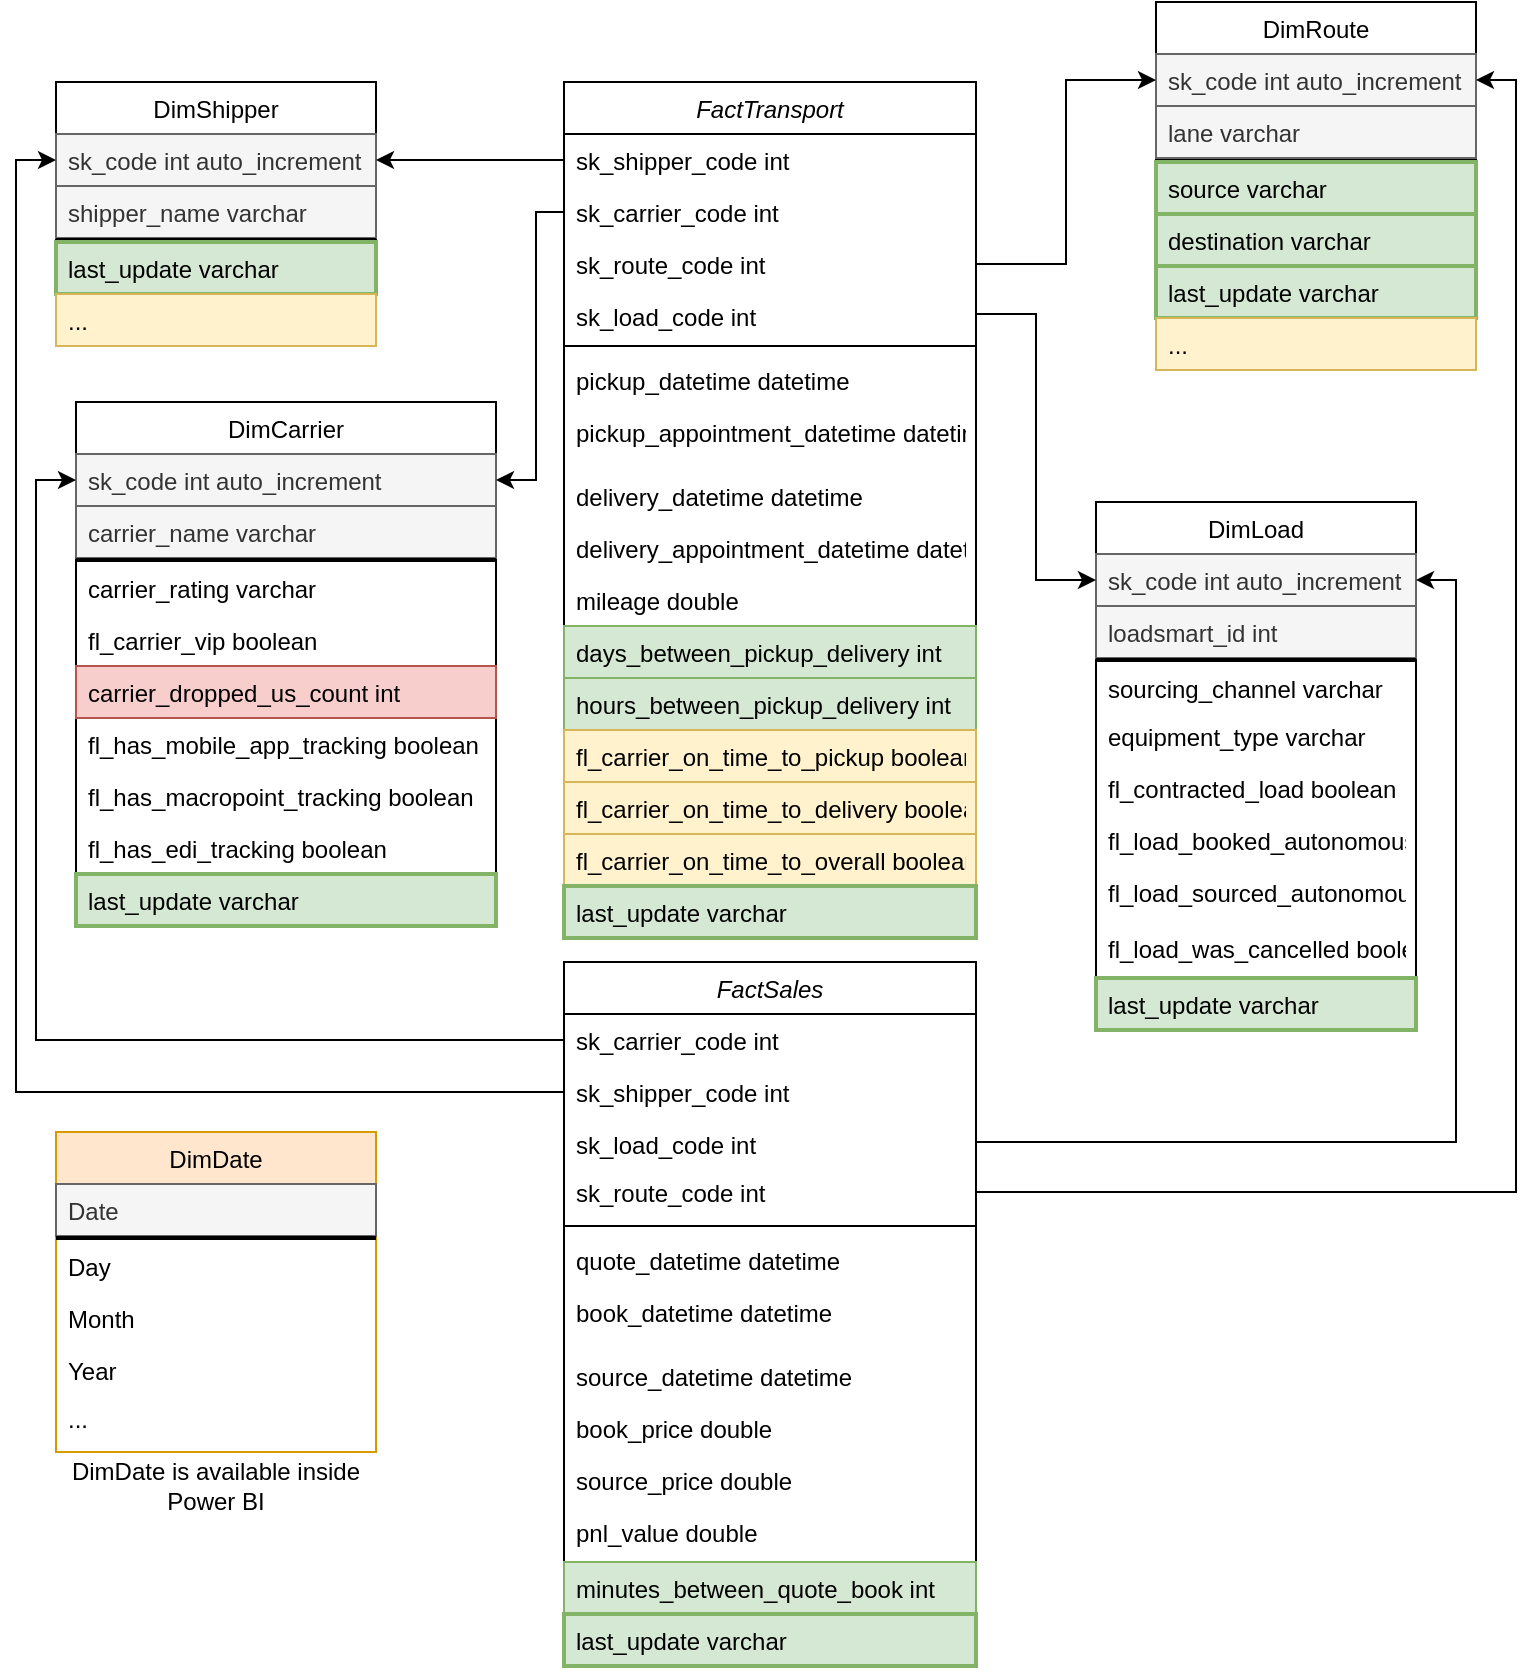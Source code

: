 <mxfile version="14.5.3" type="device" pages="2"><diagram id="C5RBs43oDa-KdzZeNtuy" name="MER"><mxGraphModel dx="1038" dy="588" grid="1" gridSize="10" guides="1" tooltips="1" connect="1" arrows="1" fold="1" page="1" pageScale="1" pageWidth="827" pageHeight="1169" math="0" shadow="0"><root><mxCell id="WIyWlLk6GJQsqaUBKTNV-0"/><mxCell id="WIyWlLk6GJQsqaUBKTNV-1" parent="WIyWlLk6GJQsqaUBKTNV-0"/><mxCell id="zkfFHV4jXpPFQw0GAbJ--0" value="FactTransport" style="swimlane;fontStyle=2;align=center;verticalAlign=top;childLayout=stackLayout;horizontal=1;startSize=26;horizontalStack=0;resizeParent=1;resizeLast=0;collapsible=1;marginBottom=0;rounded=0;shadow=0;strokeWidth=1;" parent="WIyWlLk6GJQsqaUBKTNV-1" vertex="1"><mxGeometry x="324" y="50" width="206" height="428" as="geometry"><mxRectangle x="230" y="140" width="160" height="26" as="alternateBounds"/></mxGeometry></mxCell><mxCell id="zkfFHV4jXpPFQw0GAbJ--1" value="sk_shipper_code int" style="text;align=left;verticalAlign=top;spacingLeft=4;spacingRight=4;overflow=hidden;rotatable=0;points=[[0,0.5],[1,0.5]];portConstraint=eastwest;" parent="zkfFHV4jXpPFQw0GAbJ--0" vertex="1"><mxGeometry y="26" width="206" height="26" as="geometry"/></mxCell><mxCell id="zkfFHV4jXpPFQw0GAbJ--2" value="sk_carrier_code int" style="text;align=left;verticalAlign=top;spacingLeft=4;spacingRight=4;overflow=hidden;rotatable=0;points=[[0,0.5],[1,0.5]];portConstraint=eastwest;rounded=0;shadow=0;html=0;" parent="zkfFHV4jXpPFQw0GAbJ--0" vertex="1"><mxGeometry y="52" width="206" height="26" as="geometry"/></mxCell><mxCell id="zkfFHV4jXpPFQw0GAbJ--3" value="sk_route_code int" style="text;align=left;verticalAlign=top;spacingLeft=4;spacingRight=4;overflow=hidden;rotatable=0;points=[[0,0.5],[1,0.5]];portConstraint=eastwest;rounded=0;shadow=0;html=0;" parent="zkfFHV4jXpPFQw0GAbJ--0" vertex="1"><mxGeometry y="78" width="206" height="26" as="geometry"/></mxCell><mxCell id="zkfFHV4jXpPFQw0GAbJ--5" value="sk_load_code int" style="text;align=left;verticalAlign=top;spacingLeft=4;spacingRight=4;overflow=hidden;rotatable=0;points=[[0,0.5],[1,0.5]];portConstraint=eastwest;" parent="zkfFHV4jXpPFQw0GAbJ--0" vertex="1"><mxGeometry y="104" width="206" height="24" as="geometry"/></mxCell><mxCell id="zkfFHV4jXpPFQw0GAbJ--4" value="" style="line;html=1;strokeWidth=1;align=left;verticalAlign=middle;spacingTop=-1;spacingLeft=3;spacingRight=3;rotatable=0;labelPosition=right;points=[];portConstraint=eastwest;" parent="zkfFHV4jXpPFQw0GAbJ--0" vertex="1"><mxGeometry y="128" width="206" height="8" as="geometry"/></mxCell><mxCell id="kahhNWTmAZbVwFqfpcg2-37" value="pickup_datetime datetime" style="text;align=left;verticalAlign=top;spacingLeft=4;spacingRight=4;overflow=hidden;rotatable=0;points=[[0,0.5],[1,0.5]];portConstraint=eastwest;" parent="zkfFHV4jXpPFQw0GAbJ--0" vertex="1"><mxGeometry y="136" width="206" height="26" as="geometry"/></mxCell><mxCell id="kahhNWTmAZbVwFqfpcg2-38" value="pickup_appointment_datetime datetime" style="text;align=left;verticalAlign=top;spacingLeft=4;spacingRight=4;overflow=hidden;rotatable=0;points=[[0,0.5],[1,0.5]];portConstraint=eastwest;" parent="zkfFHV4jXpPFQw0GAbJ--0" vertex="1"><mxGeometry y="162" width="206" height="32" as="geometry"/></mxCell><mxCell id="kahhNWTmAZbVwFqfpcg2-40" value="delivery_datetime datetime" style="text;align=left;verticalAlign=top;spacingLeft=4;spacingRight=4;overflow=hidden;rotatable=0;points=[[0,0.5],[1,0.5]];portConstraint=eastwest;" parent="zkfFHV4jXpPFQw0GAbJ--0" vertex="1"><mxGeometry y="194" width="206" height="26" as="geometry"/></mxCell><mxCell id="kahhNWTmAZbVwFqfpcg2-41" value="delivery_appointment_datetime datetime" style="text;align=left;verticalAlign=top;spacingLeft=4;spacingRight=4;overflow=hidden;rotatable=0;points=[[0,0.5],[1,0.5]];portConstraint=eastwest;" parent="zkfFHV4jXpPFQw0GAbJ--0" vertex="1"><mxGeometry y="220" width="206" height="26" as="geometry"/></mxCell><mxCell id="kahhNWTmAZbVwFqfpcg2-39" value="mileage double" style="text;align=left;verticalAlign=top;spacingLeft=4;spacingRight=4;overflow=hidden;rotatable=0;points=[[0,0.5],[1,0.5]];portConstraint=eastwest;" parent="zkfFHV4jXpPFQw0GAbJ--0" vertex="1"><mxGeometry y="246" width="206" height="26" as="geometry"/></mxCell><mxCell id="QaoWQfxXfkAHLLuFUvMA-0" value="days_between_pickup_delivery int" style="text;align=left;verticalAlign=top;spacingLeft=4;spacingRight=4;overflow=hidden;rotatable=0;points=[[0,0.5],[1,0.5]];portConstraint=eastwest;fillColor=#d5e8d4;strokeColor=#82b366;" parent="zkfFHV4jXpPFQw0GAbJ--0" vertex="1"><mxGeometry y="272" width="206" height="26" as="geometry"/></mxCell><mxCell id="QaoWQfxXfkAHLLuFUvMA-1" value="hours_between_pickup_delivery int" style="text;align=left;verticalAlign=top;spacingLeft=4;spacingRight=4;overflow=hidden;rotatable=0;points=[[0,0.5],[1,0.5]];portConstraint=eastwest;fillColor=#d5e8d4;strokeColor=#82b366;" parent="zkfFHV4jXpPFQw0GAbJ--0" vertex="1"><mxGeometry y="298" width="206" height="26" as="geometry"/></mxCell><mxCell id="bUFnBu-8N1yht8x7lUUa-8" value="fl_carrier_on_time_to_pickup boolean" style="text;align=left;verticalAlign=top;spacingLeft=4;spacingRight=4;overflow=hidden;rotatable=0;points=[[0,0.5],[1,0.5]];portConstraint=eastwest;fillColor=#fff2cc;strokeColor=#d6b656;" vertex="1" parent="zkfFHV4jXpPFQw0GAbJ--0"><mxGeometry y="324" width="206" height="26" as="geometry"/></mxCell><mxCell id="bUFnBu-8N1yht8x7lUUa-9" value="fl_carrier_on_time_to_delivery boolean" style="text;align=left;verticalAlign=top;spacingLeft=4;spacingRight=4;overflow=hidden;rotatable=0;points=[[0,0.5],[1,0.5]];portConstraint=eastwest;fillColor=#fff2cc;strokeColor=#d6b656;" vertex="1" parent="zkfFHV4jXpPFQw0GAbJ--0"><mxGeometry y="350" width="206" height="26" as="geometry"/></mxCell><mxCell id="bUFnBu-8N1yht8x7lUUa-10" value="fl_carrier_on_time_to_overall boolean" style="text;align=left;verticalAlign=top;spacingLeft=4;spacingRight=4;overflow=hidden;rotatable=0;points=[[0,0.5],[1,0.5]];portConstraint=eastwest;fillColor=#fff2cc;strokeColor=#d6b656;" vertex="1" parent="zkfFHV4jXpPFQw0GAbJ--0"><mxGeometry y="376" width="206" height="26" as="geometry"/></mxCell><mxCell id="iOSBqFvSxWvEllVt8n0C-1" value="last_update varchar" style="text;align=left;verticalAlign=top;spacingLeft=4;spacingRight=4;overflow=hidden;rotatable=0;points=[[0,0.5],[1,0.5]];portConstraint=eastwest;strokeWidth=2;fillColor=#d5e8d4;strokeColor=#82b366;" vertex="1" parent="zkfFHV4jXpPFQw0GAbJ--0"><mxGeometry y="402" width="206" height="26" as="geometry"/></mxCell><mxCell id="zkfFHV4jXpPFQw0GAbJ--6" value="DimLoad" style="swimlane;fontStyle=0;align=center;verticalAlign=top;childLayout=stackLayout;horizontal=1;startSize=26;horizontalStack=0;resizeParent=1;resizeLast=0;collapsible=1;marginBottom=0;rounded=0;shadow=0;strokeWidth=1;" parent="WIyWlLk6GJQsqaUBKTNV-1" vertex="1"><mxGeometry x="590" y="260" width="160" height="264" as="geometry"><mxRectangle x="130" y="380" width="160" height="26" as="alternateBounds"/></mxGeometry></mxCell><mxCell id="zkfFHV4jXpPFQw0GAbJ--7" value="sk_code int auto_increment" style="text;align=left;verticalAlign=top;spacingLeft=4;spacingRight=4;overflow=hidden;rotatable=0;points=[[0,0.5],[1,0.5]];portConstraint=eastwest;fillColor=#f5f5f5;strokeColor=#666666;fontColor=#333333;" parent="zkfFHV4jXpPFQw0GAbJ--6" vertex="1"><mxGeometry y="26" width="160" height="26" as="geometry"/></mxCell><mxCell id="kahhNWTmAZbVwFqfpcg2-18" value="loadsmart_id int" style="text;align=left;verticalAlign=top;spacingLeft=4;spacingRight=4;overflow=hidden;rotatable=0;points=[[0,0.5],[1,0.5]];portConstraint=eastwest;fillColor=#f5f5f5;strokeColor=#666666;fontColor=#333333;" parent="zkfFHV4jXpPFQw0GAbJ--6" vertex="1"><mxGeometry y="52" width="160" height="26" as="geometry"/></mxCell><mxCell id="zkfFHV4jXpPFQw0GAbJ--9" value="" style="line;html=1;strokeWidth=2;align=left;verticalAlign=middle;spacingTop=-1;spacingLeft=3;spacingRight=3;rotatable=0;labelPosition=right;points=[];portConstraint=eastwest;" parent="zkfFHV4jXpPFQw0GAbJ--6" vertex="1"><mxGeometry y="78" width="160" height="2" as="geometry"/></mxCell><mxCell id="kahhNWTmAZbVwFqfpcg2-31" value="sourcing_channel varchar" style="text;align=left;verticalAlign=top;spacingLeft=4;spacingRight=4;overflow=hidden;rotatable=0;points=[[0,0.5],[1,0.5]];portConstraint=eastwest;" parent="zkfFHV4jXpPFQw0GAbJ--6" vertex="1"><mxGeometry y="80" width="160" height="24" as="geometry"/></mxCell><mxCell id="kahhNWTmAZbVwFqfpcg2-30" value="equipment_type varchar" style="text;align=left;verticalAlign=top;spacingLeft=4;spacingRight=4;overflow=hidden;rotatable=0;points=[[0,0.5],[1,0.5]];portConstraint=eastwest;strokeWidth=2;" parent="zkfFHV4jXpPFQw0GAbJ--6" vertex="1"><mxGeometry y="104" width="160" height="26" as="geometry"/></mxCell><mxCell id="zkfFHV4jXpPFQw0GAbJ--11" value="fl_contracted_load boolean" style="text;align=left;verticalAlign=top;spacingLeft=4;spacingRight=4;overflow=hidden;rotatable=0;points=[[0,0.5],[1,0.5]];portConstraint=eastwest;" parent="zkfFHV4jXpPFQw0GAbJ--6" vertex="1"><mxGeometry y="130" width="160" height="26" as="geometry"/></mxCell><mxCell id="kahhNWTmAZbVwFqfpcg2-1" value="fl_load_booked_autonomously boolean" style="text;align=left;verticalAlign=top;spacingLeft=4;spacingRight=4;overflow=hidden;rotatable=0;points=[[0,0.5],[1,0.5]];portConstraint=eastwest;" parent="zkfFHV4jXpPFQw0GAbJ--6" vertex="1"><mxGeometry y="156" width="160" height="26" as="geometry"/></mxCell><mxCell id="kahhNWTmAZbVwFqfpcg2-0" value="fl_load_sourced_autonomously boolean" style="text;align=left;verticalAlign=top;spacingLeft=4;spacingRight=4;overflow=hidden;rotatable=0;points=[[0,0.5],[1,0.5]];portConstraint=eastwest;" parent="zkfFHV4jXpPFQw0GAbJ--6" vertex="1"><mxGeometry y="182" width="160" height="28" as="geometry"/></mxCell><mxCell id="kahhNWTmAZbVwFqfpcg2-28" value="fl_load_was_cancelled boolean" style="text;align=left;verticalAlign=top;spacingLeft=4;spacingRight=4;overflow=hidden;rotatable=0;points=[[0,0.5],[1,0.5]];portConstraint=eastwest;" parent="zkfFHV4jXpPFQw0GAbJ--6" vertex="1"><mxGeometry y="210" width="160" height="28" as="geometry"/></mxCell><mxCell id="bUFnBu-8N1yht8x7lUUa-2" value="last_update varchar" style="text;align=left;verticalAlign=top;spacingLeft=4;spacingRight=4;overflow=hidden;rotatable=0;points=[[0,0.5],[1,0.5]];portConstraint=eastwest;strokeWidth=2;fillColor=#d5e8d4;strokeColor=#82b366;" vertex="1" parent="zkfFHV4jXpPFQw0GAbJ--6"><mxGeometry y="238" width="160" height="26" as="geometry"/></mxCell><mxCell id="zkfFHV4jXpPFQw0GAbJ--17" value="DimRoute" style="swimlane;fontStyle=0;align=center;verticalAlign=top;childLayout=stackLayout;horizontal=1;startSize=26;horizontalStack=0;resizeParent=1;resizeLast=0;collapsible=1;marginBottom=0;rounded=0;shadow=0;strokeWidth=1;" parent="WIyWlLk6GJQsqaUBKTNV-1" vertex="1"><mxGeometry x="620" y="10" width="160" height="184" as="geometry"><mxRectangle x="550" y="140" width="160" height="26" as="alternateBounds"/></mxGeometry></mxCell><mxCell id="zkfFHV4jXpPFQw0GAbJ--18" value="sk_code int auto_increment" style="text;align=left;verticalAlign=top;spacingLeft=4;spacingRight=4;overflow=hidden;rotatable=0;points=[[0,0.5],[1,0.5]];portConstraint=eastwest;fillColor=#f5f5f5;strokeColor=#666666;fontColor=#333333;" parent="zkfFHV4jXpPFQw0GAbJ--17" vertex="1"><mxGeometry y="26" width="160" height="26" as="geometry"/></mxCell><mxCell id="kahhNWTmAZbVwFqfpcg2-17" value="lane varchar" style="text;align=left;verticalAlign=top;spacingLeft=4;spacingRight=4;overflow=hidden;rotatable=0;points=[[0,0.5],[1,0.5]];portConstraint=eastwest;fillColor=#f5f5f5;strokeColor=#666666;fontColor=#333333;" parent="zkfFHV4jXpPFQw0GAbJ--17" vertex="1"><mxGeometry y="52" width="160" height="26" as="geometry"/></mxCell><mxCell id="zkfFHV4jXpPFQw0GAbJ--23" value="" style="line;html=1;strokeWidth=1;align=left;verticalAlign=middle;spacingTop=-1;spacingLeft=3;spacingRight=3;rotatable=0;labelPosition=right;points=[];portConstraint=eastwest;" parent="zkfFHV4jXpPFQw0GAbJ--17" vertex="1"><mxGeometry y="78" width="160" height="2" as="geometry"/></mxCell><mxCell id="ELLx0MrNg1ZG30hi0I_8-11" value="source varchar" style="text;align=left;verticalAlign=top;spacingLeft=4;spacingRight=4;overflow=hidden;rotatable=0;points=[[0,0.5],[1,0.5]];portConstraint=eastwest;strokeWidth=2;fillColor=#d5e8d4;strokeColor=#82b366;" parent="zkfFHV4jXpPFQw0GAbJ--17" vertex="1"><mxGeometry y="80" width="160" height="26" as="geometry"/></mxCell><mxCell id="bUFnBu-8N1yht8x7lUUa-0" value="destination varchar" style="text;align=left;verticalAlign=top;spacingLeft=4;spacingRight=4;overflow=hidden;rotatable=0;points=[[0,0.5],[1,0.5]];portConstraint=eastwest;strokeWidth=2;fillColor=#d5e8d4;strokeColor=#82b366;" vertex="1" parent="zkfFHV4jXpPFQw0GAbJ--17"><mxGeometry y="106" width="160" height="26" as="geometry"/></mxCell><mxCell id="bUFnBu-8N1yht8x7lUUa-1" value="last_update varchar" style="text;align=left;verticalAlign=top;spacingLeft=4;spacingRight=4;overflow=hidden;rotatable=0;points=[[0,0.5],[1,0.5]];portConstraint=eastwest;strokeWidth=2;fillColor=#d5e8d4;strokeColor=#82b366;" vertex="1" parent="zkfFHV4jXpPFQw0GAbJ--17"><mxGeometry y="132" width="160" height="26" as="geometry"/></mxCell><mxCell id="bUFnBu-8N1yht8x7lUUa-5" value="..." style="text;align=left;verticalAlign=top;spacingLeft=4;spacingRight=4;overflow=hidden;rotatable=0;points=[[0,0.5],[1,0.5]];portConstraint=eastwest;fillColor=#fff2cc;strokeColor=#d6b656;" vertex="1" parent="zkfFHV4jXpPFQw0GAbJ--17"><mxGeometry y="158" width="160" height="26" as="geometry"/></mxCell><mxCell id="ELLx0MrNg1ZG30hi0I_8-0" value="DimCarrier" style="swimlane;fontStyle=0;align=center;verticalAlign=top;childLayout=stackLayout;horizontal=1;startSize=26;horizontalStack=0;resizeParent=1;resizeLast=0;collapsible=1;marginBottom=0;rounded=0;shadow=0;strokeWidth=1;" parent="WIyWlLk6GJQsqaUBKTNV-1" vertex="1"><mxGeometry x="80" y="210" width="210" height="262" as="geometry"><mxRectangle x="340" y="380" width="170" height="26" as="alternateBounds"/></mxGeometry></mxCell><mxCell id="ELLx0MrNg1ZG30hi0I_8-1" value="sk_code int auto_increment" style="text;align=left;verticalAlign=top;spacingLeft=4;spacingRight=4;overflow=hidden;rotatable=0;points=[[0,0.5],[1,0.5]];portConstraint=eastwest;fillColor=#f5f5f5;strokeColor=#666666;fontColor=#333333;" parent="ELLx0MrNg1ZG30hi0I_8-0" vertex="1"><mxGeometry y="26" width="210" height="26" as="geometry"/></mxCell><mxCell id="kahhNWTmAZbVwFqfpcg2-19" value="carrier_name varchar" style="text;align=left;verticalAlign=top;spacingLeft=4;spacingRight=4;overflow=hidden;rotatable=0;points=[[0,0.5],[1,0.5]];portConstraint=eastwest;fillColor=#f5f5f5;strokeColor=#666666;fontColor=#333333;" parent="ELLx0MrNg1ZG30hi0I_8-0" vertex="1"><mxGeometry y="52" width="210" height="26" as="geometry"/></mxCell><mxCell id="ELLx0MrNg1ZG30hi0I_8-2" value="" style="line;html=1;strokeWidth=2;align=left;verticalAlign=middle;spacingTop=-1;spacingLeft=3;spacingRight=3;rotatable=0;labelPosition=right;points=[];portConstraint=eastwest;" parent="ELLx0MrNg1ZG30hi0I_8-0" vertex="1"><mxGeometry y="78" width="210" height="2" as="geometry"/></mxCell><mxCell id="kahhNWTmAZbVwFqfpcg2-11" value="carrier_rating varchar" style="text;align=left;verticalAlign=top;spacingLeft=4;spacingRight=4;overflow=hidden;rotatable=0;points=[[0,0.5],[1,0.5]];portConstraint=eastwest;" parent="ELLx0MrNg1ZG30hi0I_8-0" vertex="1"><mxGeometry y="80" width="210" height="26" as="geometry"/></mxCell><mxCell id="kahhNWTmAZbVwFqfpcg2-9" value="fl_carrier_vip boolean" style="text;align=left;verticalAlign=top;spacingLeft=4;spacingRight=4;overflow=hidden;rotatable=0;points=[[0,0.5],[1,0.5]];portConstraint=eastwest;" parent="ELLx0MrNg1ZG30hi0I_8-0" vertex="1"><mxGeometry y="106" width="210" height="26" as="geometry"/></mxCell><mxCell id="kahhNWTmAZbVwFqfpcg2-8" value="carrier_dropped_us_count int" style="text;align=left;verticalAlign=top;spacingLeft=4;spacingRight=4;overflow=hidden;rotatable=0;points=[[0,0.5],[1,0.5]];portConstraint=eastwest;fillColor=#f8cecc;strokeColor=#b85450;" parent="ELLx0MrNg1ZG30hi0I_8-0" vertex="1"><mxGeometry y="132" width="210" height="26" as="geometry"/></mxCell><mxCell id="kahhNWTmAZbVwFqfpcg2-12" value="fl_has_mobile_app_tracking boolean" style="text;align=left;verticalAlign=top;spacingLeft=4;spacingRight=4;overflow=hidden;rotatable=0;points=[[0,0.5],[1,0.5]];portConstraint=eastwest;" parent="ELLx0MrNg1ZG30hi0I_8-0" vertex="1"><mxGeometry y="158" width="210" height="26" as="geometry"/></mxCell><mxCell id="kahhNWTmAZbVwFqfpcg2-13" value="fl_has_macropoint_tracking boolean" style="text;align=left;verticalAlign=top;spacingLeft=4;spacingRight=4;overflow=hidden;rotatable=0;points=[[0,0.5],[1,0.5]];portConstraint=eastwest;" parent="ELLx0MrNg1ZG30hi0I_8-0" vertex="1"><mxGeometry y="184" width="210" height="26" as="geometry"/></mxCell><mxCell id="kahhNWTmAZbVwFqfpcg2-14" value="fl_has_edi_tracking boolean" style="text;align=left;verticalAlign=top;spacingLeft=4;spacingRight=4;overflow=hidden;rotatable=0;points=[[0,0.5],[1,0.5]];portConstraint=eastwest;" parent="ELLx0MrNg1ZG30hi0I_8-0" vertex="1"><mxGeometry y="210" width="210" height="26" as="geometry"/></mxCell><mxCell id="bUFnBu-8N1yht8x7lUUa-3" value="last_update varchar" style="text;align=left;verticalAlign=top;spacingLeft=4;spacingRight=4;overflow=hidden;rotatable=0;points=[[0,0.5],[1,0.5]];portConstraint=eastwest;strokeWidth=2;fillColor=#d5e8d4;strokeColor=#82b366;" vertex="1" parent="ELLx0MrNg1ZG30hi0I_8-0"><mxGeometry y="236" width="210" height="26" as="geometry"/></mxCell><mxCell id="ELLx0MrNg1ZG30hi0I_8-5" value="DimShipper" style="swimlane;fontStyle=0;align=center;verticalAlign=top;childLayout=stackLayout;horizontal=1;startSize=26;horizontalStack=0;resizeParent=1;resizeLast=0;collapsible=1;marginBottom=0;rounded=0;shadow=0;strokeWidth=1;" parent="WIyWlLk6GJQsqaUBKTNV-1" vertex="1"><mxGeometry x="70" y="50" width="160" height="132" as="geometry"><mxRectangle x="130" y="380" width="160" height="26" as="alternateBounds"/></mxGeometry></mxCell><mxCell id="ELLx0MrNg1ZG30hi0I_8-6" value="sk_code int auto_increment" style="text;align=left;verticalAlign=top;spacingLeft=4;spacingRight=4;overflow=hidden;rotatable=0;points=[[0,0.5],[1,0.5]];portConstraint=eastwest;fillColor=#f5f5f5;strokeColor=#666666;fontColor=#333333;" parent="ELLx0MrNg1ZG30hi0I_8-5" vertex="1"><mxGeometry y="26" width="160" height="26" as="geometry"/></mxCell><mxCell id="kahhNWTmAZbVwFqfpcg2-16" value="shipper_name varchar" style="text;align=left;verticalAlign=top;spacingLeft=4;spacingRight=4;overflow=hidden;rotatable=0;points=[[0,0.5],[1,0.5]];portConstraint=eastwest;fillColor=#f5f5f5;strokeColor=#666666;fontColor=#333333;" parent="ELLx0MrNg1ZG30hi0I_8-5" vertex="1"><mxGeometry y="52" width="160" height="26" as="geometry"/></mxCell><mxCell id="ELLx0MrNg1ZG30hi0I_8-8" value="" style="line;html=1;strokeWidth=2;align=left;verticalAlign=middle;spacingTop=-1;spacingLeft=3;spacingRight=3;rotatable=0;labelPosition=right;points=[];portConstraint=eastwest;" parent="ELLx0MrNg1ZG30hi0I_8-5" vertex="1"><mxGeometry y="78" width="160" height="2" as="geometry"/></mxCell><mxCell id="bUFnBu-8N1yht8x7lUUa-4" value="last_update varchar" style="text;align=left;verticalAlign=top;spacingLeft=4;spacingRight=4;overflow=hidden;rotatable=0;points=[[0,0.5],[1,0.5]];portConstraint=eastwest;strokeWidth=2;fillColor=#d5e8d4;strokeColor=#82b366;" vertex="1" parent="ELLx0MrNg1ZG30hi0I_8-5"><mxGeometry y="80" width="160" height="26" as="geometry"/></mxCell><mxCell id="kahhNWTmAZbVwFqfpcg2-29" value="..." style="text;align=left;verticalAlign=top;spacingLeft=4;spacingRight=4;overflow=hidden;rotatable=0;points=[[0,0.5],[1,0.5]];portConstraint=eastwest;fillColor=#fff2cc;strokeColor=#d6b656;" parent="ELLx0MrNg1ZG30hi0I_8-5" vertex="1"><mxGeometry y="106" width="160" height="26" as="geometry"/></mxCell><mxCell id="kahhNWTmAZbVwFqfpcg2-2" style="edgeStyle=orthogonalEdgeStyle;rounded=0;orthogonalLoop=1;jettySize=auto;html=1;exitX=0;exitY=0.5;exitDx=0;exitDy=0;entryX=1;entryY=0.5;entryDx=0;entryDy=0;" parent="WIyWlLk6GJQsqaUBKTNV-1" source="zkfFHV4jXpPFQw0GAbJ--1" target="ELLx0MrNg1ZG30hi0I_8-6" edge="1"><mxGeometry relative="1" as="geometry"/></mxCell><mxCell id="kahhNWTmAZbVwFqfpcg2-4" style="edgeStyle=orthogonalEdgeStyle;rounded=0;orthogonalLoop=1;jettySize=auto;html=1;exitX=1;exitY=0.5;exitDx=0;exitDy=0;entryX=0;entryY=0.5;entryDx=0;entryDy=0;" parent="WIyWlLk6GJQsqaUBKTNV-1" source="zkfFHV4jXpPFQw0GAbJ--3" target="zkfFHV4jXpPFQw0GAbJ--18" edge="1"><mxGeometry relative="1" as="geometry"/></mxCell><mxCell id="kahhNWTmAZbVwFqfpcg2-5" style="edgeStyle=orthogonalEdgeStyle;rounded=0;orthogonalLoop=1;jettySize=auto;html=1;exitX=1;exitY=0.5;exitDx=0;exitDy=0;entryX=0;entryY=0.5;entryDx=0;entryDy=0;" parent="WIyWlLk6GJQsqaUBKTNV-1" source="zkfFHV4jXpPFQw0GAbJ--5" target="zkfFHV4jXpPFQw0GAbJ--7" edge="1"><mxGeometry relative="1" as="geometry"/></mxCell><mxCell id="kahhNWTmAZbVwFqfpcg2-20" value="DimDate" style="swimlane;fontStyle=0;align=center;verticalAlign=top;childLayout=stackLayout;horizontal=1;startSize=26;horizontalStack=0;resizeParent=1;resizeLast=0;collapsible=1;marginBottom=0;rounded=0;shadow=0;strokeWidth=1;fillColor=#ffe6cc;strokeColor=#d79b00;" parent="WIyWlLk6GJQsqaUBKTNV-1" vertex="1"><mxGeometry x="70" y="575" width="160" height="160" as="geometry"><mxRectangle x="130" y="380" width="160" height="26" as="alternateBounds"/></mxGeometry></mxCell><mxCell id="kahhNWTmAZbVwFqfpcg2-22" value="Date" style="text;align=left;verticalAlign=top;spacingLeft=4;spacingRight=4;overflow=hidden;rotatable=0;points=[[0,0.5],[1,0.5]];portConstraint=eastwest;fillColor=#f5f5f5;strokeColor=#666666;fontColor=#333333;" parent="kahhNWTmAZbVwFqfpcg2-20" vertex="1"><mxGeometry y="26" width="160" height="26" as="geometry"/></mxCell><mxCell id="kahhNWTmAZbVwFqfpcg2-23" value="" style="line;html=1;strokeWidth=2;align=left;verticalAlign=middle;spacingTop=-1;spacingLeft=3;spacingRight=3;rotatable=0;labelPosition=right;points=[];portConstraint=eastwest;" parent="kahhNWTmAZbVwFqfpcg2-20" vertex="1"><mxGeometry y="52" width="160" height="2" as="geometry"/></mxCell><mxCell id="kahhNWTmAZbVwFqfpcg2-24" value="Day" style="text;align=left;verticalAlign=top;spacingLeft=4;spacingRight=4;overflow=hidden;rotatable=0;points=[[0,0.5],[1,0.5]];portConstraint=eastwest;" parent="kahhNWTmAZbVwFqfpcg2-20" vertex="1"><mxGeometry y="54" width="160" height="26" as="geometry"/></mxCell><mxCell id="kahhNWTmAZbVwFqfpcg2-25" value="Month" style="text;align=left;verticalAlign=top;spacingLeft=4;spacingRight=4;overflow=hidden;rotatable=0;points=[[0,0.5],[1,0.5]];portConstraint=eastwest;" parent="kahhNWTmAZbVwFqfpcg2-20" vertex="1"><mxGeometry y="80" width="160" height="26" as="geometry"/></mxCell><mxCell id="kahhNWTmAZbVwFqfpcg2-26" value="Year" style="text;align=left;verticalAlign=top;spacingLeft=4;spacingRight=4;overflow=hidden;rotatable=0;points=[[0,0.5],[1,0.5]];portConstraint=eastwest;" parent="kahhNWTmAZbVwFqfpcg2-20" vertex="1"><mxGeometry y="106" width="160" height="24" as="geometry"/></mxCell><mxCell id="kahhNWTmAZbVwFqfpcg2-27" value="..." style="text;align=left;verticalAlign=top;spacingLeft=4;spacingRight=4;overflow=hidden;rotatable=0;points=[[0,0.5],[1,0.5]];portConstraint=eastwest;" parent="kahhNWTmAZbVwFqfpcg2-20" vertex="1"><mxGeometry y="130" width="160" height="24" as="geometry"/></mxCell><mxCell id="kahhNWTmAZbVwFqfpcg2-43" value="FactSales" style="swimlane;fontStyle=2;align=center;verticalAlign=top;childLayout=stackLayout;horizontal=1;startSize=26;horizontalStack=0;resizeParent=1;resizeLast=0;collapsible=1;marginBottom=0;rounded=0;shadow=0;strokeWidth=1;" parent="WIyWlLk6GJQsqaUBKTNV-1" vertex="1"><mxGeometry x="324" y="490" width="206" height="352" as="geometry"><mxRectangle x="230" y="140" width="160" height="26" as="alternateBounds"/></mxGeometry></mxCell><mxCell id="kahhNWTmAZbVwFqfpcg2-45" value="sk_carrier_code int" style="text;align=left;verticalAlign=top;spacingLeft=4;spacingRight=4;overflow=hidden;rotatable=0;points=[[0,0.5],[1,0.5]];portConstraint=eastwest;rounded=0;shadow=0;html=0;" parent="kahhNWTmAZbVwFqfpcg2-43" vertex="1"><mxGeometry y="26" width="206" height="26" as="geometry"/></mxCell><mxCell id="kahhNWTmAZbVwFqfpcg2-44" value="sk_shipper_code int" style="text;align=left;verticalAlign=top;spacingLeft=4;spacingRight=4;overflow=hidden;rotatable=0;points=[[0,0.5],[1,0.5]];portConstraint=eastwest;" parent="kahhNWTmAZbVwFqfpcg2-43" vertex="1"><mxGeometry y="52" width="206" height="26" as="geometry"/></mxCell><mxCell id="kahhNWTmAZbVwFqfpcg2-47" value="sk_load_code int" style="text;align=left;verticalAlign=top;spacingLeft=4;spacingRight=4;overflow=hidden;rotatable=0;points=[[0,0.5],[1,0.5]];portConstraint=eastwest;" parent="kahhNWTmAZbVwFqfpcg2-43" vertex="1"><mxGeometry y="78" width="206" height="24" as="geometry"/></mxCell><mxCell id="kahhNWTmAZbVwFqfpcg2-46" value="sk_route_code int" style="text;align=left;verticalAlign=top;spacingLeft=4;spacingRight=4;overflow=hidden;rotatable=0;points=[[0,0.5],[1,0.5]];portConstraint=eastwest;rounded=0;shadow=0;html=0;" parent="kahhNWTmAZbVwFqfpcg2-43" vertex="1"><mxGeometry y="102" width="206" height="26" as="geometry"/></mxCell><mxCell id="kahhNWTmAZbVwFqfpcg2-48" value="" style="line;html=1;strokeWidth=1;align=left;verticalAlign=middle;spacingTop=-1;spacingLeft=3;spacingRight=3;rotatable=0;labelPosition=right;points=[];portConstraint=eastwest;" parent="kahhNWTmAZbVwFqfpcg2-43" vertex="1"><mxGeometry y="128" width="206" height="8" as="geometry"/></mxCell><mxCell id="kahhNWTmAZbVwFqfpcg2-49" value="quote_datetime datetime" style="text;align=left;verticalAlign=top;spacingLeft=4;spacingRight=4;overflow=hidden;rotatable=0;points=[[0,0.5],[1,0.5]];portConstraint=eastwest;" parent="kahhNWTmAZbVwFqfpcg2-43" vertex="1"><mxGeometry y="136" width="206" height="26" as="geometry"/></mxCell><mxCell id="kahhNWTmAZbVwFqfpcg2-50" value="book_datetime datetime" style="text;align=left;verticalAlign=top;spacingLeft=4;spacingRight=4;overflow=hidden;rotatable=0;points=[[0,0.5],[1,0.5]];portConstraint=eastwest;" parent="kahhNWTmAZbVwFqfpcg2-43" vertex="1"><mxGeometry y="162" width="206" height="32" as="geometry"/></mxCell><mxCell id="kahhNWTmAZbVwFqfpcg2-51" value="source_datetime datetime" style="text;align=left;verticalAlign=top;spacingLeft=4;spacingRight=4;overflow=hidden;rotatable=0;points=[[0,0.5],[1,0.5]];portConstraint=eastwest;" parent="kahhNWTmAZbVwFqfpcg2-43" vertex="1"><mxGeometry y="194" width="206" height="26" as="geometry"/></mxCell><mxCell id="kahhNWTmAZbVwFqfpcg2-52" value="book_price double" style="text;align=left;verticalAlign=top;spacingLeft=4;spacingRight=4;overflow=hidden;rotatable=0;points=[[0,0.5],[1,0.5]];portConstraint=eastwest;" parent="kahhNWTmAZbVwFqfpcg2-43" vertex="1"><mxGeometry y="220" width="206" height="26" as="geometry"/></mxCell><mxCell id="kahhNWTmAZbVwFqfpcg2-53" value="source_price double" style="text;align=left;verticalAlign=top;spacingLeft=4;spacingRight=4;overflow=hidden;rotatable=0;points=[[0,0.5],[1,0.5]];portConstraint=eastwest;" parent="kahhNWTmAZbVwFqfpcg2-43" vertex="1"><mxGeometry y="246" width="206" height="26" as="geometry"/></mxCell><mxCell id="kahhNWTmAZbVwFqfpcg2-54" value="pnl_value double" style="text;align=left;verticalAlign=top;spacingLeft=4;spacingRight=4;overflow=hidden;rotatable=0;points=[[0,0.5],[1,0.5]];portConstraint=eastwest;" parent="kahhNWTmAZbVwFqfpcg2-43" vertex="1"><mxGeometry y="272" width="206" height="28" as="geometry"/></mxCell><mxCell id="QaoWQfxXfkAHLLuFUvMA-2" value="minutes_between_quote_book int" style="text;align=left;verticalAlign=top;spacingLeft=4;spacingRight=4;overflow=hidden;rotatable=0;points=[[0,0.5],[1,0.5]];portConstraint=eastwest;fillColor=#d5e8d4;strokeColor=#82b366;" parent="kahhNWTmAZbVwFqfpcg2-43" vertex="1"><mxGeometry y="300" width="206" height="26" as="geometry"/></mxCell><mxCell id="iOSBqFvSxWvEllVt8n0C-0" value="last_update varchar" style="text;align=left;verticalAlign=top;spacingLeft=4;spacingRight=4;overflow=hidden;rotatable=0;points=[[0,0.5],[1,0.5]];portConstraint=eastwest;strokeWidth=2;fillColor=#d5e8d4;strokeColor=#82b366;" vertex="1" parent="kahhNWTmAZbVwFqfpcg2-43"><mxGeometry y="326" width="206" height="26" as="geometry"/></mxCell><mxCell id="kahhNWTmAZbVwFqfpcg2-59" style="edgeStyle=orthogonalEdgeStyle;rounded=0;orthogonalLoop=1;jettySize=auto;html=1;exitX=0;exitY=0.5;exitDx=0;exitDy=0;entryX=0;entryY=0.5;entryDx=0;entryDy=0;" parent="WIyWlLk6GJQsqaUBKTNV-1" source="kahhNWTmAZbVwFqfpcg2-44" target="ELLx0MrNg1ZG30hi0I_8-6" edge="1"><mxGeometry relative="1" as="geometry"/></mxCell><mxCell id="kahhNWTmAZbVwFqfpcg2-60" style="edgeStyle=orthogonalEdgeStyle;rounded=0;orthogonalLoop=1;jettySize=auto;html=1;exitX=0;exitY=0.5;exitDx=0;exitDy=0;entryX=0;entryY=0.5;entryDx=0;entryDy=0;" parent="WIyWlLk6GJQsqaUBKTNV-1" source="kahhNWTmAZbVwFqfpcg2-45" target="ELLx0MrNg1ZG30hi0I_8-1" edge="1"><mxGeometry relative="1" as="geometry"><mxPoint x="260" y="530" as="targetPoint"/></mxGeometry></mxCell><mxCell id="kahhNWTmAZbVwFqfpcg2-61" style="edgeStyle=orthogonalEdgeStyle;rounded=0;orthogonalLoop=1;jettySize=auto;html=1;exitX=0;exitY=0.5;exitDx=0;exitDy=0;" parent="WIyWlLk6GJQsqaUBKTNV-1" source="zkfFHV4jXpPFQw0GAbJ--2" target="ELLx0MrNg1ZG30hi0I_8-1" edge="1"><mxGeometry relative="1" as="geometry"><Array as="points"><mxPoint x="310" y="115"/><mxPoint x="310" y="249"/></Array></mxGeometry></mxCell><mxCell id="kahhNWTmAZbVwFqfpcg2-63" style="edgeStyle=orthogonalEdgeStyle;rounded=0;orthogonalLoop=1;jettySize=auto;html=1;exitX=1;exitY=0.5;exitDx=0;exitDy=0;entryX=1;entryY=0.5;entryDx=0;entryDy=0;" parent="WIyWlLk6GJQsqaUBKTNV-1" source="kahhNWTmAZbVwFqfpcg2-47" target="zkfFHV4jXpPFQw0GAbJ--7" edge="1"><mxGeometry relative="1" as="geometry"/></mxCell><mxCell id="bUFnBu-8N1yht8x7lUUa-6" style="edgeStyle=orthogonalEdgeStyle;rounded=0;orthogonalLoop=1;jettySize=auto;html=1;exitX=1;exitY=0.5;exitDx=0;exitDy=0;entryX=1;entryY=0.5;entryDx=0;entryDy=0;" edge="1" parent="WIyWlLk6GJQsqaUBKTNV-1" source="kahhNWTmAZbVwFqfpcg2-46" target="zkfFHV4jXpPFQw0GAbJ--18"><mxGeometry relative="1" as="geometry"/></mxCell><mxCell id="bUFnBu-8N1yht8x7lUUa-7" value="DimDate is available inside Power BI" style="text;html=1;strokeColor=none;fillColor=none;align=center;verticalAlign=middle;whiteSpace=wrap;rounded=0;" vertex="1" parent="WIyWlLk6GJQsqaUBKTNV-1"><mxGeometry x="70" y="735" width="160" height="34" as="geometry"/></mxCell></root></mxGraphModel></diagram><diagram id="Oj5EulanDe0xuT6LsgAG" name="DER"><mxGraphModel dx="1102" dy="624" grid="1" gridSize="10" guides="1" tooltips="1" connect="1" arrows="1" fold="1" page="1" pageScale="1" pageWidth="827" pageHeight="1169" math="0" shadow="0"><root><mxCell id="j0N1vD5SPd1KuiRF-Jkt-0"/><mxCell id="j0N1vD5SPd1KuiRF-Jkt-1" parent="j0N1vD5SPd1KuiRF-Jkt-0"/><mxCell id="AaB0h7QFlFQ29hoDzhTu-0" value="factLoadSmart" style="rounded=1;whiteSpace=wrap;html=1;" parent="j0N1vD5SPd1KuiRF-Jkt-1" vertex="1"><mxGeometry x="224" y="200" width="380" height="240" as="geometry"/></mxCell><mxCell id="j0N1vD5SPd1KuiRF-Jkt-2" value="FactQuote" style="rounded=1;whiteSpace=wrap;html=1;" parent="j0N1vD5SPd1KuiRF-Jkt-1" vertex="1"><mxGeometry x="270" y="360" width="120" height="60" as="geometry"/></mxCell><mxCell id="j0N1vD5SPd1KuiRF-Jkt-3" value="DimShippier" style="whiteSpace=wrap;html=1;aspect=fixed;" parent="j0N1vD5SPd1KuiRF-Jkt-1" vertex="1"><mxGeometry x="70" y="280" width="80" height="80" as="geometry"/></mxCell><mxCell id="j0N1vD5SPd1KuiRF-Jkt-4" value="DimCarrier" style="whiteSpace=wrap;html=1;aspect=fixed;" parent="j0N1vD5SPd1KuiRF-Jkt-1" vertex="1"><mxGeometry x="374" y="70" width="80" height="80" as="geometry"/></mxCell><mxCell id="j0N1vD5SPd1KuiRF-Jkt-5" value="DimRoute" style="whiteSpace=wrap;html=1;aspect=fixed;" parent="j0N1vD5SPd1KuiRF-Jkt-1" vertex="1"><mxGeometry x="710" y="280" width="80" height="80" as="geometry"/></mxCell><mxCell id="j0N1vD5SPd1KuiRF-Jkt-6" value="DimCarrier" style="whiteSpace=wrap;html=1;aspect=fixed;" parent="j0N1vD5SPd1KuiRF-Jkt-1" vertex="1"><mxGeometry x="374" y="520" width="80" height="80" as="geometry"/></mxCell><mxCell id="j0N1vD5SPd1KuiRF-Jkt-7" value="FactDelivery" style="rounded=1;whiteSpace=wrap;html=1;" parent="j0N1vD5SPd1KuiRF-Jkt-1" vertex="1"><mxGeometry x="454" y="360" width="120" height="60" as="geometry"/></mxCell><mxCell id="3rRi_KUzTybaF-BSCmOS-0" value="FactSales" style="rounded=1;whiteSpace=wrap;html=1;" parent="j0N1vD5SPd1KuiRF-Jkt-1" vertex="1"><mxGeometry x="270" y="240" width="120" height="60" as="geometry"/></mxCell><mxCell id="3rRi_KUzTybaF-BSCmOS-1" value="FactPickup" style="rounded=1;whiteSpace=wrap;html=1;" parent="j0N1vD5SPd1KuiRF-Jkt-1" vertex="1"><mxGeometry x="454" y="240" width="120" height="60" as="geometry"/></mxCell></root></mxGraphModel></diagram></mxfile>